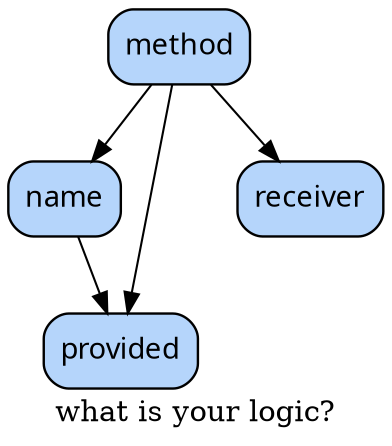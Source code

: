 # created by tan-man on 2013-02-02 08:00:09 UTC

digraph {

/*
  example stmt_list:
    foo -> bar
    biff -> baz

  example node_stmt:
    learn_c [label="learn C somehow"]
*/

label="what is your logic?"

#                 blue : fillcolor="#b5d5fb"
#             finished : green
#                green : fillcolor="#79f233"


node [label="\N", style="filled", fillcolor="#b5d5fb", fontname="Futura", penwidth="1.1566", shape="Mrecord"]

method [label=method]
name [label=name]
provided [label=provided]
receiver [label=receiver]
method -> name
method -> provided
method -> receiver
name -> provided
}

